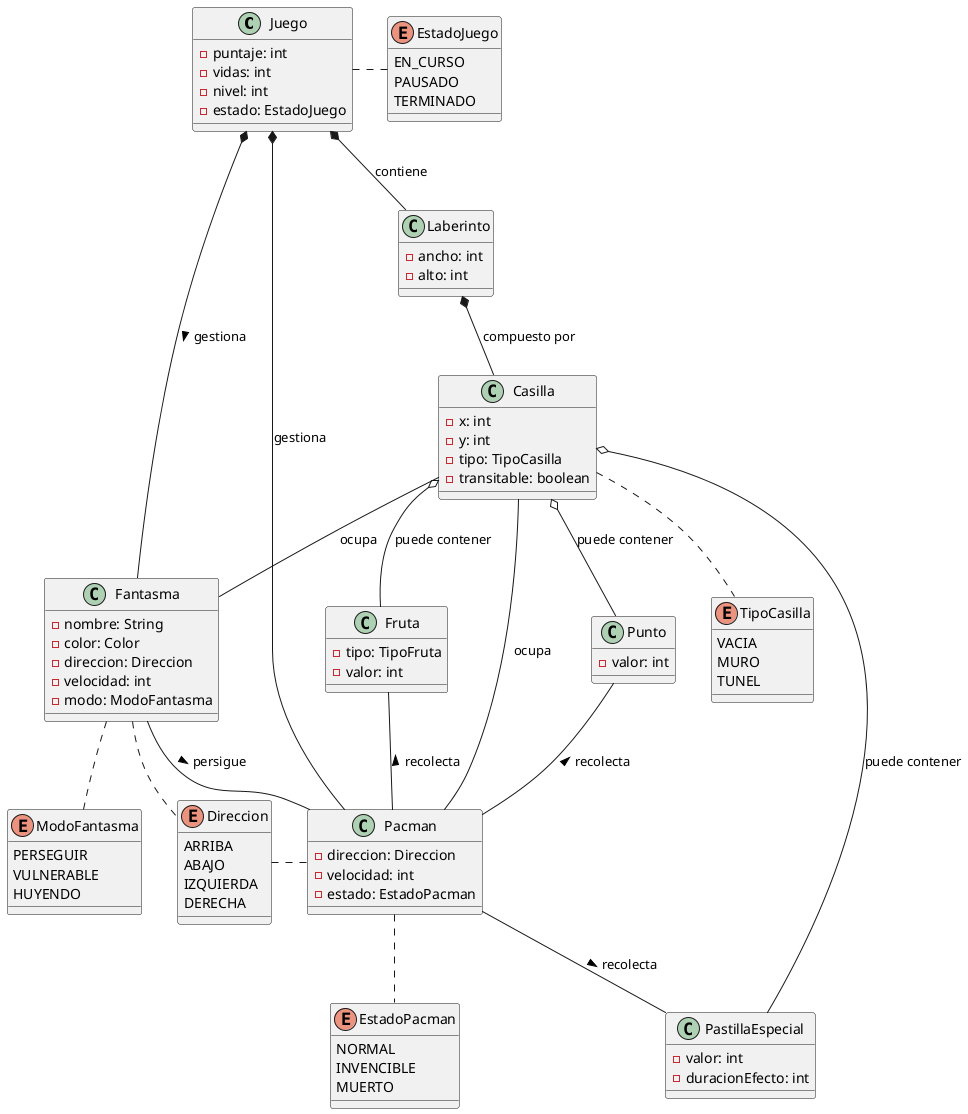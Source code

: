 @startuml

class Juego {
    -puntaje: int
    -vidas: int
    -nivel: int
    -estado: EstadoJuego
}

class Laberinto {
    -ancho: int
    -alto: int
}

class Casilla {
    -x: int
    -y: int
    -tipo: TipoCasilla
    -transitable: boolean
}

class Pacman {
    -direccion: Direccion
    -velocidad: int
    -estado: EstadoPacman
}

class Fantasma {
    -nombre: String
    -color: Color
    -direccion: Direccion
    -velocidad: int
    -modo: ModoFantasma
}

class Punto {
    -valor: int
}

class PastillaEspecial {
    -valor: int
    -duracionEfecto: int
}

class Fruta {
    -tipo: TipoFruta
    -valor: int
}

enum EstadoJuego {
    EN_CURSO
    PAUSADO
    TERMINADO
}

enum TipoCasilla {
    VACIA
    MURO
    TUNEL
}

enum EstadoPacman {
    NORMAL
    INVENCIBLE
    MUERTO
}

enum ModoFantasma {
    PERSEGUIR
    VULNERABLE
    HUYENDO
}

enum Direccion {
    ARRIBA
    ABAJO
    IZQUIERDA
    DERECHA
}

' Relaciones
Juego *-- Laberinto : contiene
Juego *-- Pacman : gestiona
Juego *-- Fantasma : gestiona >
Laberinto *-- Casilla : compuesto por
Casilla -- Pacman : ocupa
Casilla -- Fantasma : ocupa
Casilla o-d- Punto : puede contener
Casilla o-- PastillaEspecial : puede contener
Casilla o-- Fruta : puede contener
Pacman -u- Punto : recolecta >
Pacman -- PastillaEspecial : recolecta >
Pacman -u- Fruta : recolecta >
Fantasma -- Pacman : persigue >

' Relaciones con enums
Juego .r. EstadoJuego
Casilla .. TipoCasilla
Pacman .. EstadoPacman
Pacman .l. Direccion
Fantasma .. ModoFantasma
Fantasma .d. Direccion

@enduml